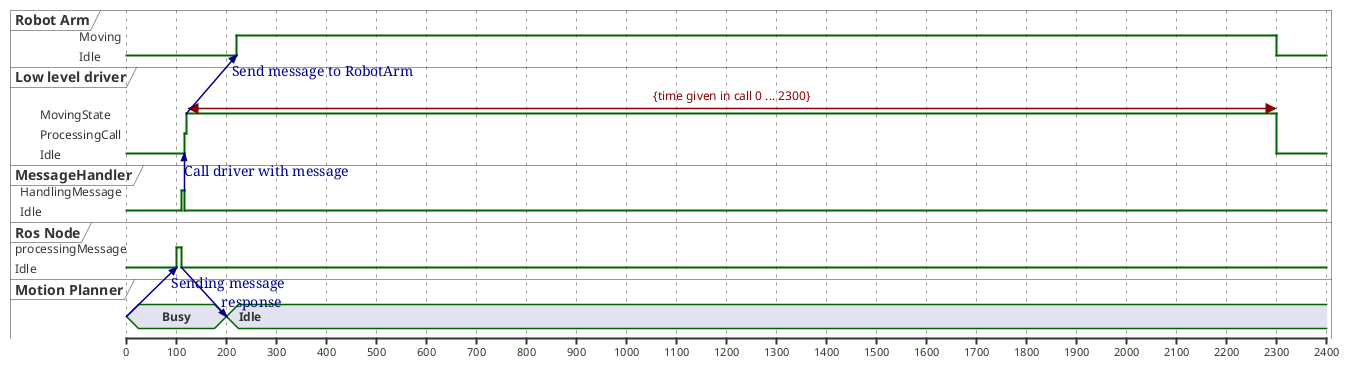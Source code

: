 @startuml
scale 100 as 50 pixels
robust "Robot Arm" as RobotArm
robust "Low level driver" as LowLevelDriver
robust "MessageHandler" as MessageHandler
robust "Ros Node" as RosNode
concise "Motion Planner" as MotionPlanner

LowLevelDriver@120 <-> @2300 : {time given in call 0 ... 2300}

@0
RobotArm is Idle
LowLevelDriver is Idle
MessageHandler is Idle
RosNode is Idle
MotionPlanner is Busy
MotionPlanner -> RosNode@100 : Sending message

@100
RosNode is processingMessage

@110
RosNode -> MotionPlanner@200 : response
RosNode is Idle
MessageHandler is HandlingMessage

@115
MessageHandler is Idle
MessageHandler -> LowLevelDriver : Call driver with message
LowLevelDriver is ProcessingCall

@120
LowLevelDriver is MovingState
LowLevelDriver -> RobotArm@220 : Send message to RobotArm

@200
MotionPlanner is Idle

@220
RobotArm is Moving

@2300
RobotArm is Idle
LowLevelDriver is Idle



@enduml